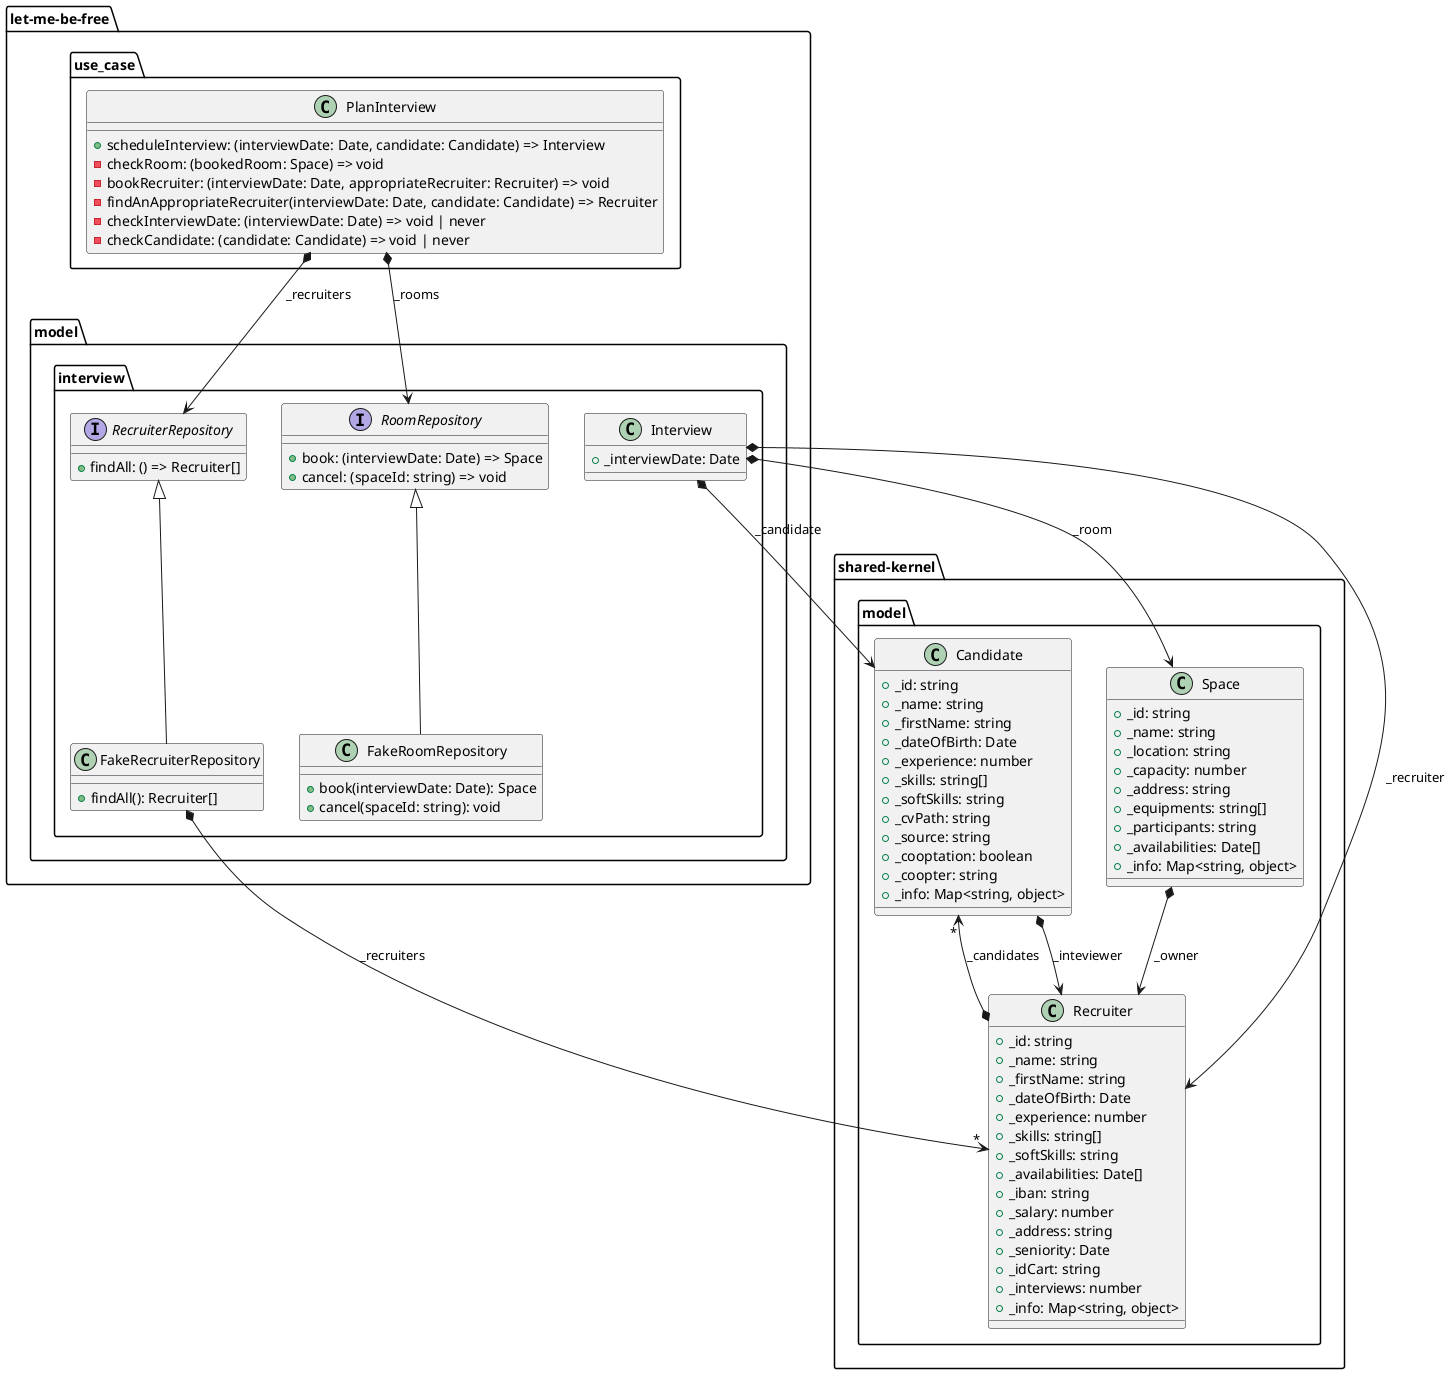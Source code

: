 @startuml name "Domain Model"

package "shared-kernel.model" {
    class Candidate {
        +_id: string
        +_name: string
        +_firstName: string
        +_dateOfBirth: Date
        +_experience: number
        +_skills: string[]
        +_softSkills: string
        +_cvPath: string
        +_source: string
        +_cooptation: boolean
        +_coopter: string
        +_info: Map<string, object>
    }

    class Recruiter {
        +_id: string
        +_name: string
        +_firstName: string
        +_dateOfBirth: Date
        +_experience: number
        +_skills: string[]
        +_softSkills: string
        +_availabilities: Date[]
        +_iban: string
        +_salary: number
        +_address: string
        +_seniority: Date
        +_idCart: string
        +_interviews: number
        +_info: Map<string, object>
    }

    class Space {
        +_id: string
        +_name: string
        +_location: string
        +_capacity: number
        +_address: string
        +_equipments: string[]
        +_participants: string
        +_availabilities: Date[]
        +_info: Map<string, object>
    }

    Space *--> Recruiter : _owner
    Recruiter <--* Candidate : _inteviewer
    Candidate "*" <--* Recruiter : _candidates
}

package "let-me-be-free.model.interview" {
    interface RecruiterRepository {
        +findAll: () => Recruiter[]
    }

    interface RoomRepository {
        +book: (interviewDate: Date) => Space
        +cancel: (spaceId: string) => void
    }

    class Interview {
        +_interviewDate: Date
    }

    class FakeRoomRepository extends RoomRepository {
        +book(interviewDate: Date): Space
        +cancel(spaceId: string): void
    }

    class FakeRecruiterRepository extends RecruiterRepository {
        +findAll(): Recruiter[]
    }

    FakeRecruiterRepository *--> "*" Recruiter : _recruiters
    Interview *--> Recruiter : _recruiter
    Interview *--> Candidate : _candidate
    Interview *--> Space : _room
}

package "let-me-be-free.use_case" {
    class PlanInterview {
        +scheduleInterview: (interviewDate: Date, candidate: Candidate) => Interview
        -checkRoom: (bookedRoom: Space) => void
        -bookRecruiter: (interviewDate: Date, appropriateRecruiter: Recruiter) => void
        -findAnAppropriateRecruiter(interviewDate: Date, candidate: Candidate) => Recruiter
        -checkInterviewDate: (interviewDate: Date) => void | never
        -checkCandidate: (candidate: Candidate) => void | never
    }

    PlanInterview *--> RecruiterRepository : _recruiters
    PlanInterview *--> RoomRepository : _rooms
}
@enduml